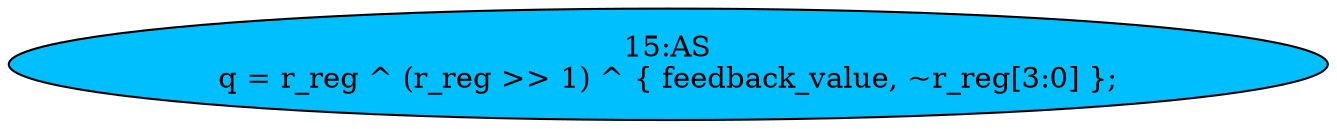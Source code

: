 strict digraph "" {
	node [label="\N"];
	"15:AS"	[ast="<pyverilog.vparser.ast.Assign object at 0x7f87bebf70d0>",
		def_var="['q']",
		fillcolor=deepskyblue,
		label="15:AS
q = r_reg ^ (r_reg >> 1) ^ { feedback_value, ~r_reg[3:0] };",
		statements="[]",
		style=filled,
		typ=Assign,
		use_var="['r_reg', 'r_reg', 'feedback_value', 'r_reg']"];
}
